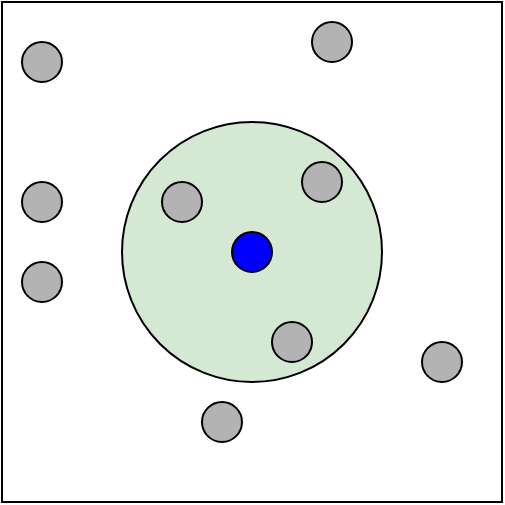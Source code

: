 <mxfile version="14.7.7" type="device" pages="3"><diagram id="dlpzzLl07jTQC_lp78nT" name="center"><mxGraphModel dx="1414" dy="747" grid="1" gridSize="10" guides="1" tooltips="1" connect="1" arrows="1" fold="1" page="1" pageScale="1" pageWidth="260" pageHeight="260" math="0" shadow="0"><root><mxCell id="0"/><mxCell id="1" parent="0"/><mxCell id="tOPqzWKOPKQa0L1P84X9-1" value="" style="whiteSpace=wrap;html=1;aspect=fixed;" vertex="1" parent="1"><mxGeometry width="250" height="250" as="geometry"/></mxCell><mxCell id="tOPqzWKOPKQa0L1P84X9-3" value="" style="ellipse;whiteSpace=wrap;html=1;aspect=fixed;fillColor=#d5e8d4;" vertex="1" parent="1"><mxGeometry x="60" y="60" width="130" height="130" as="geometry"/></mxCell><mxCell id="tOPqzWKOPKQa0L1P84X9-2" value="" style="ellipse;whiteSpace=wrap;html=1;aspect=fixed;fillColor=#0000FF;" vertex="1" parent="1"><mxGeometry x="115" y="115" width="20" height="20" as="geometry"/></mxCell><mxCell id="lT4AkRR0KsE04C6xUEiM-1" value="" style="ellipse;whiteSpace=wrap;html=1;aspect=fixed;fillColor=#B3B3B3;" vertex="1" parent="1"><mxGeometry x="135" y="160" width="20" height="20" as="geometry"/></mxCell><mxCell id="lT4AkRR0KsE04C6xUEiM-2" value="" style="ellipse;whiteSpace=wrap;html=1;aspect=fixed;fillColor=#B3B3B3;" vertex="1" parent="1"><mxGeometry x="150" y="80" width="20" height="20" as="geometry"/></mxCell><mxCell id="lT4AkRR0KsE04C6xUEiM-3" value="" style="ellipse;whiteSpace=wrap;html=1;aspect=fixed;fillColor=#B3B3B3;" vertex="1" parent="1"><mxGeometry x="80" y="90" width="20" height="20" as="geometry"/></mxCell><mxCell id="lT4AkRR0KsE04C6xUEiM-4" value="" style="ellipse;whiteSpace=wrap;html=1;aspect=fixed;fillColor=#B3B3B3;" vertex="1" parent="1"><mxGeometry x="100" y="200" width="20" height="20" as="geometry"/></mxCell><mxCell id="lT4AkRR0KsE04C6xUEiM-5" value="" style="ellipse;whiteSpace=wrap;html=1;aspect=fixed;fillColor=#B3B3B3;" vertex="1" parent="1"><mxGeometry x="210" y="170" width="20" height="20" as="geometry"/></mxCell><mxCell id="lT4AkRR0KsE04C6xUEiM-6" value="" style="ellipse;whiteSpace=wrap;html=1;aspect=fixed;fillColor=#B3B3B3;" vertex="1" parent="1"><mxGeometry x="155" y="10" width="20" height="20" as="geometry"/></mxCell><mxCell id="lT4AkRR0KsE04C6xUEiM-7" value="" style="ellipse;whiteSpace=wrap;html=1;aspect=fixed;fillColor=#B3B3B3;" vertex="1" parent="1"><mxGeometry x="10" y="20" width="20" height="20" as="geometry"/></mxCell><mxCell id="lT4AkRR0KsE04C6xUEiM-8" value="" style="ellipse;whiteSpace=wrap;html=1;aspect=fixed;fillColor=#B3B3B3;" vertex="1" parent="1"><mxGeometry x="10" y="90" width="20" height="20" as="geometry"/></mxCell><mxCell id="lT4AkRR0KsE04C6xUEiM-9" value="" style="ellipse;whiteSpace=wrap;html=1;aspect=fixed;fillColor=#B3B3B3;" vertex="1" parent="1"><mxGeometry x="10" y="130" width="20" height="20" as="geometry"/></mxCell></root></mxGraphModel></diagram><diagram id="KzaqhzTWgw6L9VX0yprh" name="border"><mxGraphModel dx="1414" dy="747" grid="1" gridSize="10" guides="1" tooltips="1" connect="1" arrows="1" fold="1" page="1" pageScale="1" pageWidth="320" pageHeight="260" math="0" shadow="0"><root><mxCell id="sl9KOKpR_tyB8GxqMNQP-0"/><mxCell id="sl9KOKpR_tyB8GxqMNQP-1" parent="sl9KOKpR_tyB8GxqMNQP-0"/><mxCell id="Jvepp_9xcADaygqCouC7-0" value="" style="whiteSpace=wrap;html=1;aspect=fixed;" vertex="1" parent="sl9KOKpR_tyB8GxqMNQP-1"><mxGeometry x="65" width="250" height="250" as="geometry"/></mxCell><mxCell id="cYHl0appKFJntkn6fumz-1" value="" style="shape=lineEllipse;perimeter=ellipsePerimeter;whiteSpace=wrap;html=1;backgroundOutline=1;rotation=-90;fillColor=#d5e8d4;" vertex="1" parent="sl9KOKpR_tyB8GxqMNQP-1"><mxGeometry y="60" width="130" height="130" as="geometry"/></mxCell><mxCell id="cYHl0appKFJntkn6fumz-2" value="" style="verticalLabelPosition=bottom;verticalAlign=top;html=1;shape=mxgraph.basic.pie;startAngle=0.25;endAngle=0.75;direction=south;" vertex="1" parent="sl9KOKpR_tyB8GxqMNQP-1"><mxGeometry y="60" width="130" height="130" as="geometry"/></mxCell><mxCell id="Jvepp_9xcADaygqCouC7-2" value="" style="ellipse;whiteSpace=wrap;html=1;aspect=fixed;fillColor=#0000FF;" vertex="1" parent="sl9KOKpR_tyB8GxqMNQP-1"><mxGeometry x="55" y="115" width="20" height="20" as="geometry"/></mxCell><mxCell id="BIt7Mls5Tc7E8JMF6o1k-0" value="" style="ellipse;whiteSpace=wrap;html=1;aspect=fixed;fillColor=#B3B3B3;" vertex="1" parent="sl9KOKpR_tyB8GxqMNQP-1"><mxGeometry x="220" y="80" width="20" height="20" as="geometry"/></mxCell><mxCell id="BIt7Mls5Tc7E8JMF6o1k-1" value="" style="ellipse;whiteSpace=wrap;html=1;aspect=fixed;fillColor=#B3B3B3;" vertex="1" parent="sl9KOKpR_tyB8GxqMNQP-1"><mxGeometry x="150" y="90" width="20" height="20" as="geometry"/></mxCell><mxCell id="BIt7Mls5Tc7E8JMF6o1k-2" value="" style="ellipse;whiteSpace=wrap;html=1;aspect=fixed;fillColor=#B3B3B3;" vertex="1" parent="sl9KOKpR_tyB8GxqMNQP-1"><mxGeometry x="170" y="200" width="20" height="20" as="geometry"/></mxCell><mxCell id="BIt7Mls5Tc7E8JMF6o1k-3" value="" style="ellipse;whiteSpace=wrap;html=1;aspect=fixed;fillColor=#B3B3B3;" vertex="1" parent="sl9KOKpR_tyB8GxqMNQP-1"><mxGeometry x="280" y="170" width="20" height="20" as="geometry"/></mxCell><mxCell id="BIt7Mls5Tc7E8JMF6o1k-4" value="" style="ellipse;whiteSpace=wrap;html=1;aspect=fixed;fillColor=#B3B3B3;" vertex="1" parent="sl9KOKpR_tyB8GxqMNQP-1"><mxGeometry x="225" y="10" width="20" height="20" as="geometry"/></mxCell><mxCell id="BIt7Mls5Tc7E8JMF6o1k-5" value="" style="ellipse;whiteSpace=wrap;html=1;aspect=fixed;fillColor=#B3B3B3;" vertex="1" parent="sl9KOKpR_tyB8GxqMNQP-1"><mxGeometry x="80" y="20" width="20" height="20" as="geometry"/></mxCell><mxCell id="BIt7Mls5Tc7E8JMF6o1k-6" value="" style="ellipse;whiteSpace=wrap;html=1;aspect=fixed;fillColor=#B3B3B3;" vertex="1" parent="sl9KOKpR_tyB8GxqMNQP-1"><mxGeometry x="80" y="90" width="20" height="20" as="geometry"/></mxCell><mxCell id="BIt7Mls5Tc7E8JMF6o1k-7" value="" style="ellipse;whiteSpace=wrap;html=1;aspect=fixed;fillColor=#B3B3B3;" vertex="1" parent="sl9KOKpR_tyB8GxqMNQP-1"><mxGeometry x="80" y="130" width="20" height="20" as="geometry"/></mxCell></root></mxGraphModel></diagram><diagram id="XgXsIdLSnqvwXLTzMwDr" name="corner"><mxGraphModel dx="1414" dy="747" grid="1" gridSize="10" guides="1" tooltips="1" connect="1" arrows="1" fold="1" page="1" pageScale="1" pageWidth="400" pageHeight="400" math="0" shadow="0"><root><mxCell id="IX7V1qxAJj0HedZ3MAna-0"/><mxCell id="IX7V1qxAJj0HedZ3MAna-1" parent="IX7V1qxAJj0HedZ3MAna-0"/><mxCell id="DuIusA2X6bBT0Suk5Kik-0" value="" style="whiteSpace=wrap;html=1;aspect=fixed;" vertex="1" parent="IX7V1qxAJj0HedZ3MAna-1"><mxGeometry x="65" y="65" width="250" height="250" as="geometry"/></mxCell><mxCell id="0lKggrI1rBN_PK8bk0CT-0" value="" style="ellipse;whiteSpace=wrap;html=1;aspect=fixed;fillColor=#d5e8d4;" vertex="1" parent="IX7V1qxAJj0HedZ3MAna-1"><mxGeometry width="130" height="130" as="geometry"/></mxCell><mxCell id="DuIusA2X6bBT0Suk5Kik-2" value="" style="verticalLabelPosition=bottom;verticalAlign=top;html=1;shape=mxgraph.basic.pie;startAngle=0;endAngle=0.75;direction=west;" vertex="1" parent="IX7V1qxAJj0HedZ3MAna-1"><mxGeometry width="130" height="130" as="geometry"/></mxCell><mxCell id="DuIusA2X6bBT0Suk5Kik-3" value="" style="ellipse;whiteSpace=wrap;html=1;aspect=fixed;fillColor=#0000FF;" vertex="1" parent="IX7V1qxAJj0HedZ3MAna-1"><mxGeometry x="55" y="55" width="20" height="20" as="geometry"/></mxCell><mxCell id="XCYzvbK6oWbMdi_bl-v0-0" value="" style="ellipse;whiteSpace=wrap;html=1;aspect=fixed;fillColor=#B3B3B3;" vertex="1" parent="IX7V1qxAJj0HedZ3MAna-1"><mxGeometry x="220" y="155" width="20" height="20" as="geometry"/></mxCell><mxCell id="XCYzvbK6oWbMdi_bl-v0-1" value="" style="ellipse;whiteSpace=wrap;html=1;aspect=fixed;fillColor=#B3B3B3;" vertex="1" parent="IX7V1qxAJj0HedZ3MAna-1"><mxGeometry x="150" y="165" width="20" height="20" as="geometry"/></mxCell><mxCell id="XCYzvbK6oWbMdi_bl-v0-2" value="" style="ellipse;whiteSpace=wrap;html=1;aspect=fixed;fillColor=#B3B3B3;" vertex="1" parent="IX7V1qxAJj0HedZ3MAna-1"><mxGeometry x="170" y="275" width="20" height="20" as="geometry"/></mxCell><mxCell id="XCYzvbK6oWbMdi_bl-v0-3" value="" style="ellipse;whiteSpace=wrap;html=1;aspect=fixed;fillColor=#B3B3B3;" vertex="1" parent="IX7V1qxAJj0HedZ3MAna-1"><mxGeometry x="280" y="245" width="20" height="20" as="geometry"/></mxCell><mxCell id="XCYzvbK6oWbMdi_bl-v0-4" value="" style="ellipse;whiteSpace=wrap;html=1;aspect=fixed;fillColor=#B3B3B3;" vertex="1" parent="IX7V1qxAJj0HedZ3MAna-1"><mxGeometry x="225" y="85" width="20" height="20" as="geometry"/></mxCell><mxCell id="XCYzvbK6oWbMdi_bl-v0-5" value="" style="ellipse;whiteSpace=wrap;html=1;aspect=fixed;fillColor=#B3B3B3;" vertex="1" parent="IX7V1qxAJj0HedZ3MAna-1"><mxGeometry x="80" y="95" width="20" height="20" as="geometry"/></mxCell><mxCell id="XCYzvbK6oWbMdi_bl-v0-6" value="" style="ellipse;whiteSpace=wrap;html=1;aspect=fixed;fillColor=#B3B3B3;" vertex="1" parent="IX7V1qxAJj0HedZ3MAna-1"><mxGeometry x="80" y="165" width="20" height="20" as="geometry"/></mxCell><mxCell id="XCYzvbK6oWbMdi_bl-v0-7" value="" style="ellipse;whiteSpace=wrap;html=1;aspect=fixed;fillColor=#B3B3B3;" vertex="1" parent="IX7V1qxAJj0HedZ3MAna-1"><mxGeometry x="80" y="205" width="20" height="20" as="geometry"/></mxCell></root></mxGraphModel></diagram></mxfile>